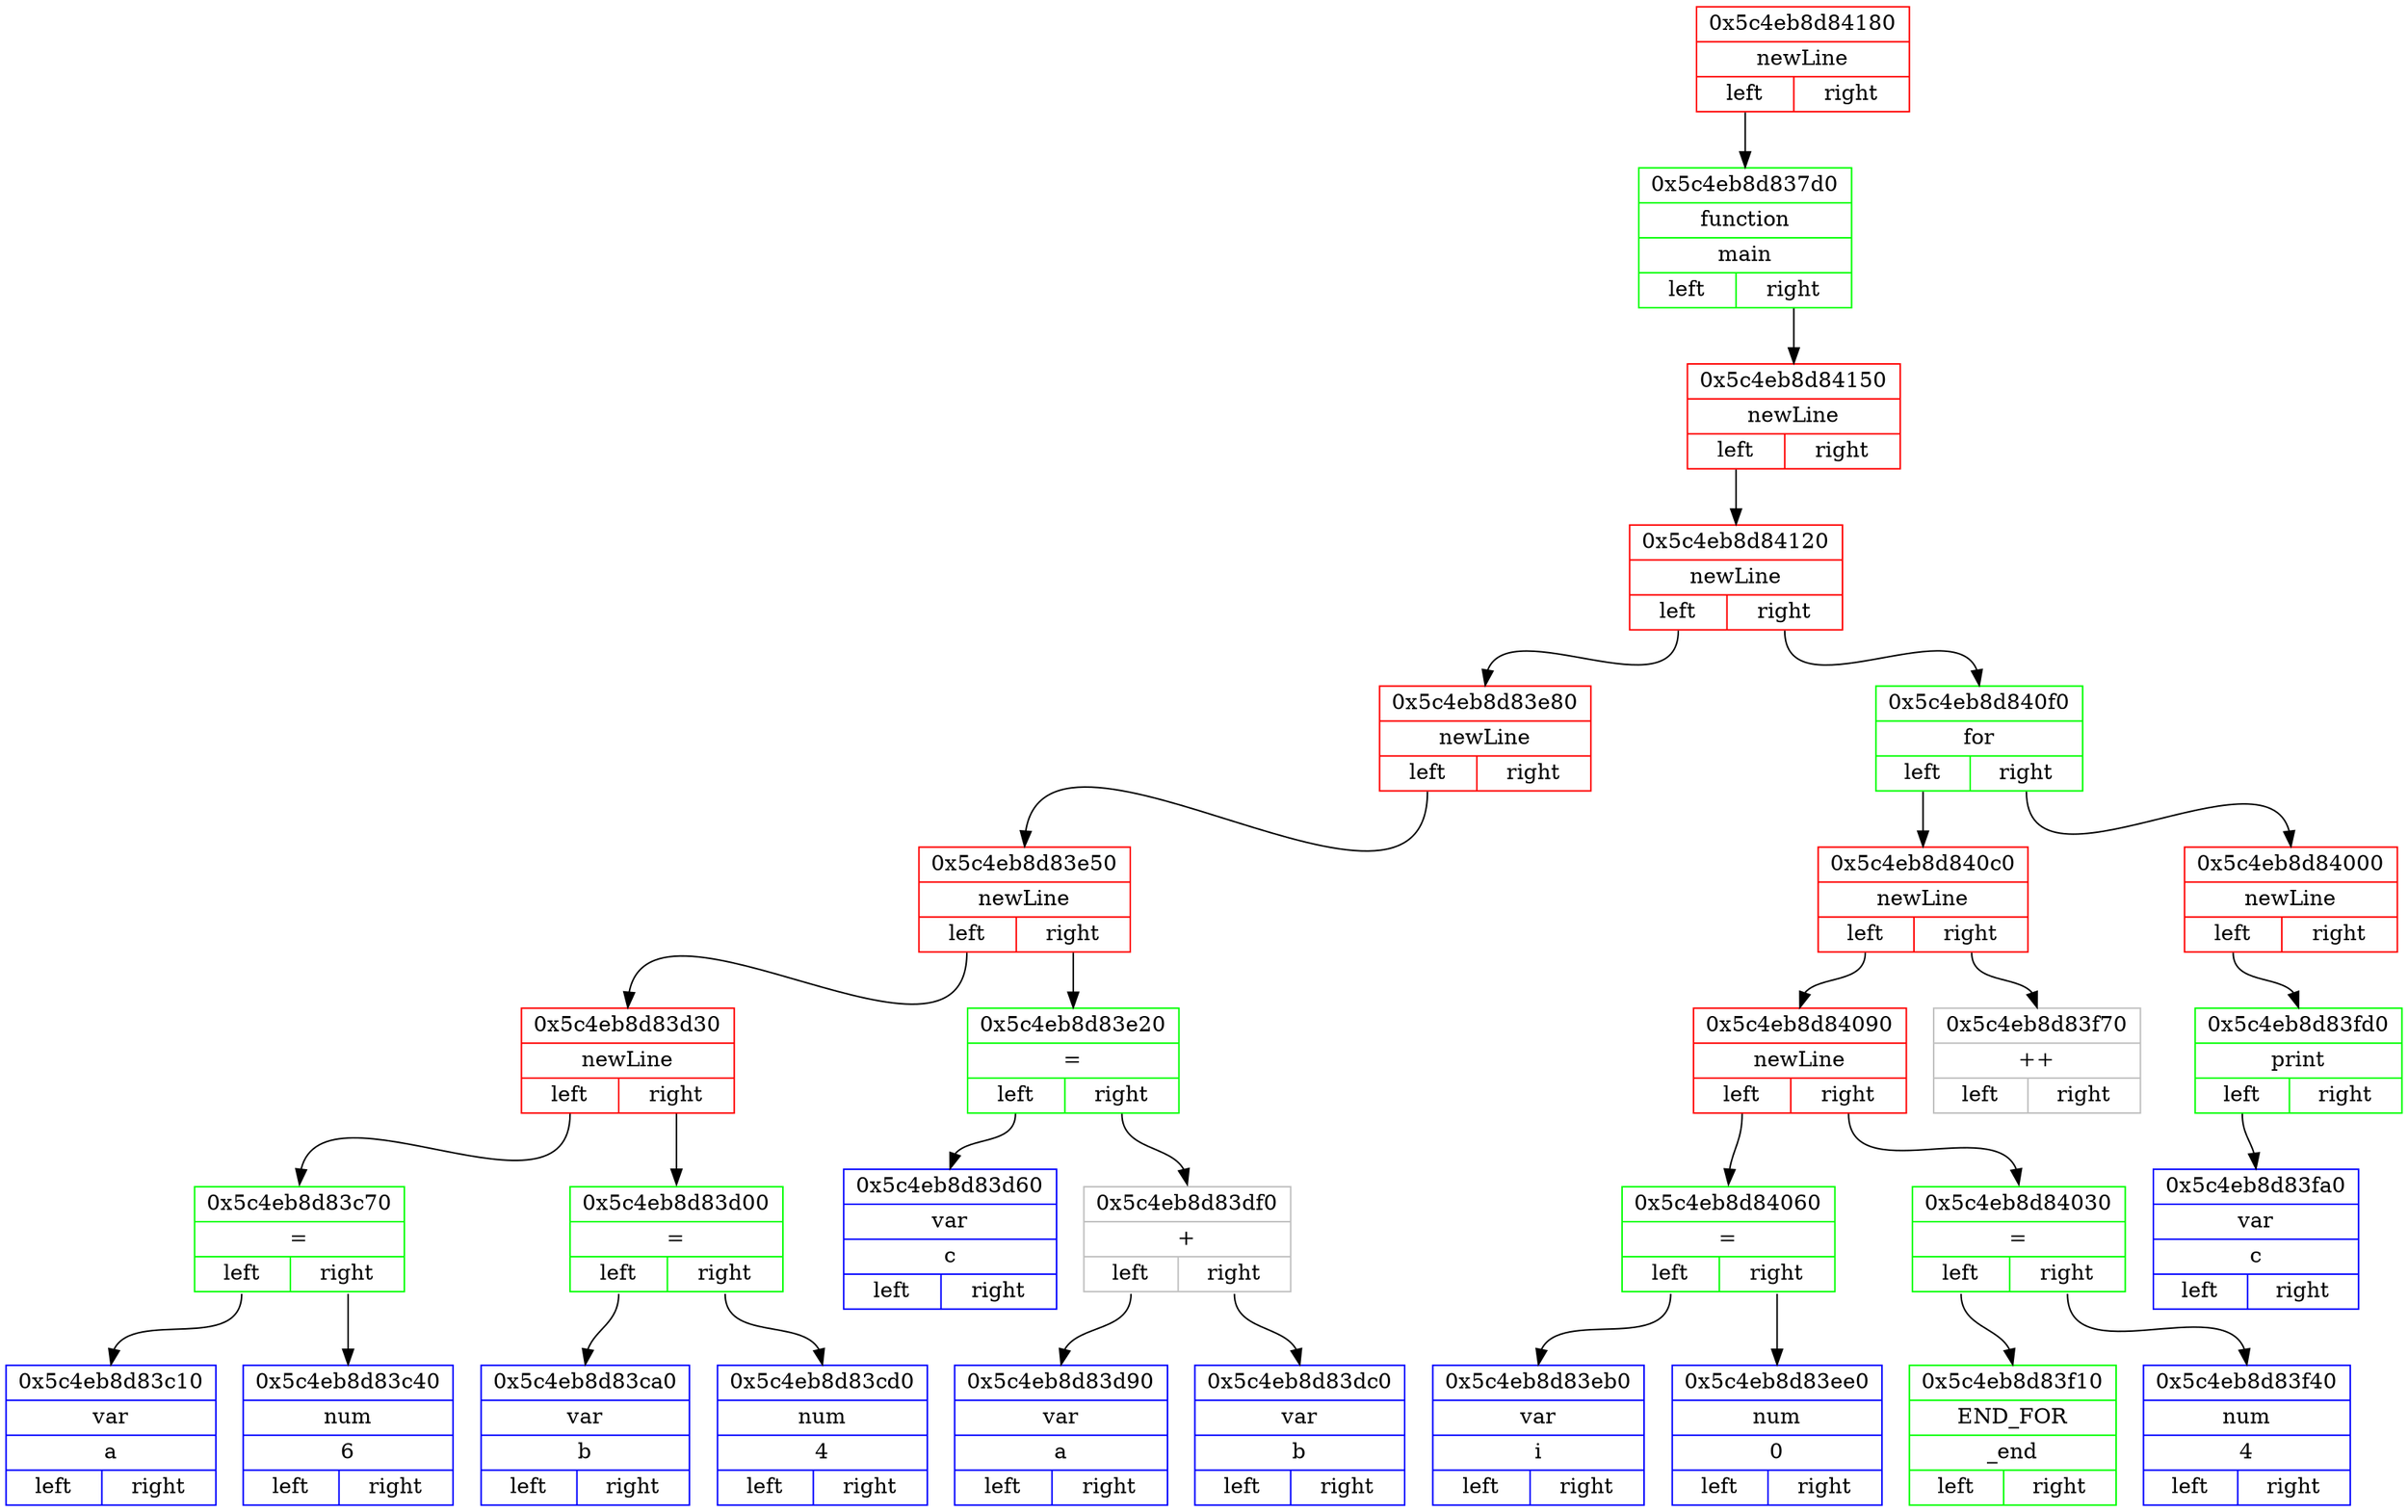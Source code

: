 digraph
{ 
rankdir=HR;

node0x5c4eb8d84180 [ shape=record, color = red rank = 1, label= "{ 0x5c4eb8d84180 | newLine |         {<n0x5c4eb8d84180_l> left | <n0x5c4eb8d84180_r> right}} " ];
node0x5c4eb8d837d0 [ shape=record, color = green rank = 2, label= "{ 0x5c4eb8d837d0 | function | main |         {<n0x5c4eb8d837d0_l> left | <n0x5c4eb8d837d0_r> right}} " ];
node0x5c4eb8d84150 [ shape=record, color = red rank = 3, label= "{ 0x5c4eb8d84150 | newLine |         {<n0x5c4eb8d84150_l> left | <n0x5c4eb8d84150_r> right}} " ];
node0x5c4eb8d84120 [ shape=record, color = red rank = 4, label= "{ 0x5c4eb8d84120 | newLine |         {<n0x5c4eb8d84120_l> left | <n0x5c4eb8d84120_r> right}} " ];
node0x5c4eb8d83e80 [ shape=record, color = red rank = 5, label= "{ 0x5c4eb8d83e80 | newLine |         {<n0x5c4eb8d83e80_l> left | <n0x5c4eb8d83e80_r> right}} " ];
node0x5c4eb8d83e50 [ shape=record, color = red rank = 6, label= "{ 0x5c4eb8d83e50 | newLine |         {<n0x5c4eb8d83e50_l> left | <n0x5c4eb8d83e50_r> right}} " ];
node0x5c4eb8d83d30 [ shape=record, color = red rank = 7, label= "{ 0x5c4eb8d83d30 | newLine |         {<n0x5c4eb8d83d30_l> left | <n0x5c4eb8d83d30_r> right}} " ];
node0x5c4eb8d83c70 [ shape=record, color = green rank = 8, label= "{ 0x5c4eb8d83c70 | = |         {<n0x5c4eb8d83c70_l> left | <n0x5c4eb8d83c70_r> right}} " ];
node0x5c4eb8d83c10 [ shape=record, color = blue rank = 9, label= "{ 0x5c4eb8d83c10 | var | a |         {<n0x5c4eb8d83c10_l> left | <n0x5c4eb8d83c10_r> right}} " ];
node0x5c4eb8d83c70:<n0x5c4eb8d83c70_l>:s -> node0x5c4eb8d83c10:n [ color = black; ]
node0x5c4eb8d83c40 [ shape=record, color = blue rank = 10, label= "{ 0x5c4eb8d83c40 | num | 6 |         {<n0x5c4eb8d83c40_l> left | <n0x5c4eb8d83c40_r> right}} " ];
node0x5c4eb8d83c70:<n0x5c4eb8d83c70_r>:s -> node0x5c4eb8d83c40:n [ color = black; ]
node0x5c4eb8d83d30:<n0x5c4eb8d83d30_l>:s -> node0x5c4eb8d83c70:n [ color = black; ]
node0x5c4eb8d83d00 [ shape=record, color = green rank = 9, label= "{ 0x5c4eb8d83d00 | = |         {<n0x5c4eb8d83d00_l> left | <n0x5c4eb8d83d00_r> right}} " ];
node0x5c4eb8d83ca0 [ shape=record, color = blue rank = 10, label= "{ 0x5c4eb8d83ca0 | var | b |         {<n0x5c4eb8d83ca0_l> left | <n0x5c4eb8d83ca0_r> right}} " ];
node0x5c4eb8d83d00:<n0x5c4eb8d83d00_l>:s -> node0x5c4eb8d83ca0:n [ color = black; ]
node0x5c4eb8d83cd0 [ shape=record, color = blue rank = 11, label= "{ 0x5c4eb8d83cd0 | num | 4 |         {<n0x5c4eb8d83cd0_l> left | <n0x5c4eb8d83cd0_r> right}} " ];
node0x5c4eb8d83d00:<n0x5c4eb8d83d00_r>:s -> node0x5c4eb8d83cd0:n [ color = black; ]
node0x5c4eb8d83d30:<n0x5c4eb8d83d30_r>:s -> node0x5c4eb8d83d00:n [ color = black; ]
node0x5c4eb8d83e50:<n0x5c4eb8d83e50_l>:s -> node0x5c4eb8d83d30:n [ color = black; ]
node0x5c4eb8d83e20 [ shape=record, color = green rank = 8, label= "{ 0x5c4eb8d83e20 | = |         {<n0x5c4eb8d83e20_l> left | <n0x5c4eb8d83e20_r> right}} " ];
node0x5c4eb8d83d60 [ shape=record, color = blue rank = 9, label= "{ 0x5c4eb8d83d60 | var | c |         {<n0x5c4eb8d83d60_l> left | <n0x5c4eb8d83d60_r> right}} " ];
node0x5c4eb8d83e20:<n0x5c4eb8d83e20_l>:s -> node0x5c4eb8d83d60:n [ color = black; ]
node0x5c4eb8d83df0 [ shape=record, color = grey rank = 10, label= "{ 0x5c4eb8d83df0 | + |         {<n0x5c4eb8d83df0_l> left | <n0x5c4eb8d83df0_r> right}} " ];
node0x5c4eb8d83d90 [ shape=record, color = blue rank = 11, label= "{ 0x5c4eb8d83d90 | var | a |         {<n0x5c4eb8d83d90_l> left | <n0x5c4eb8d83d90_r> right}} " ];
node0x5c4eb8d83df0:<n0x5c4eb8d83df0_l>:s -> node0x5c4eb8d83d90:n [ color = black; ]
node0x5c4eb8d83dc0 [ shape=record, color = blue rank = 12, label= "{ 0x5c4eb8d83dc0 | var | b |         {<n0x5c4eb8d83dc0_l> left | <n0x5c4eb8d83dc0_r> right}} " ];
node0x5c4eb8d83df0:<n0x5c4eb8d83df0_r>:s -> node0x5c4eb8d83dc0:n [ color = black; ]
node0x5c4eb8d83e20:<n0x5c4eb8d83e20_r>:s -> node0x5c4eb8d83df0:n [ color = black; ]
node0x5c4eb8d83e50:<n0x5c4eb8d83e50_r>:s -> node0x5c4eb8d83e20:n [ color = black; ]
node0x5c4eb8d83e80:<n0x5c4eb8d83e80_l>:s -> node0x5c4eb8d83e50:n [ color = black; ]
node0x5c4eb8d84120:<n0x5c4eb8d84120_l>:s -> node0x5c4eb8d83e80:n [ color = black; ]
node0x5c4eb8d840f0 [ shape=record, color = green rank = 6, label= "{ 0x5c4eb8d840f0 | for |         {<n0x5c4eb8d840f0_l> left | <n0x5c4eb8d840f0_r> right}} " ];
node0x5c4eb8d840c0 [ shape=record, color = red rank = 7, label= "{ 0x5c4eb8d840c0 | newLine |         {<n0x5c4eb8d840c0_l> left | <n0x5c4eb8d840c0_r> right}} " ];
node0x5c4eb8d84090 [ shape=record, color = red rank = 8, label= "{ 0x5c4eb8d84090 | newLine |         {<n0x5c4eb8d84090_l> left | <n0x5c4eb8d84090_r> right}} " ];
node0x5c4eb8d84060 [ shape=record, color = green rank = 9, label= "{ 0x5c4eb8d84060 | = |         {<n0x5c4eb8d84060_l> left | <n0x5c4eb8d84060_r> right}} " ];
node0x5c4eb8d83eb0 [ shape=record, color = blue rank = 10, label= "{ 0x5c4eb8d83eb0 | var | i |         {<n0x5c4eb8d83eb0_l> left | <n0x5c4eb8d83eb0_r> right}} " ];
node0x5c4eb8d84060:<n0x5c4eb8d84060_l>:s -> node0x5c4eb8d83eb0:n [ color = black; ]
node0x5c4eb8d83ee0 [ shape=record, color = blue rank = 11, label= "{ 0x5c4eb8d83ee0 | num | 0 |         {<n0x5c4eb8d83ee0_l> left | <n0x5c4eb8d83ee0_r> right}} " ];
node0x5c4eb8d84060:<n0x5c4eb8d84060_r>:s -> node0x5c4eb8d83ee0:n [ color = black; ]
node0x5c4eb8d84090:<n0x5c4eb8d84090_l>:s -> node0x5c4eb8d84060:n [ color = black; ]
node0x5c4eb8d84030 [ shape=record, color = green rank = 10, label= "{ 0x5c4eb8d84030 | = |         {<n0x5c4eb8d84030_l> left | <n0x5c4eb8d84030_r> right}} " ];
node0x5c4eb8d83f10 [ shape=record, color = green rank = 11, label= "{ 0x5c4eb8d83f10 | END_FOR | _end |         {<n0x5c4eb8d83f10_l> left | <n0x5c4eb8d83f10_r> right}} " ];
node0x5c4eb8d84030:<n0x5c4eb8d84030_l>:s -> node0x5c4eb8d83f10:n [ color = black; ]
node0x5c4eb8d83f40 [ shape=record, color = blue rank = 12, label= "{ 0x5c4eb8d83f40 | num | 4 |         {<n0x5c4eb8d83f40_l> left | <n0x5c4eb8d83f40_r> right}} " ];
node0x5c4eb8d84030:<n0x5c4eb8d84030_r>:s -> node0x5c4eb8d83f40:n [ color = black; ]
node0x5c4eb8d84090:<n0x5c4eb8d84090_r>:s -> node0x5c4eb8d84030:n [ color = black; ]
node0x5c4eb8d840c0:<n0x5c4eb8d840c0_l>:s -> node0x5c4eb8d84090:n [ color = black; ]
node0x5c4eb8d83f70 [ shape=record, color = grey rank = 9, label= "{ 0x5c4eb8d83f70 | ++ |         {<n0x5c4eb8d83f70_l> left | <n0x5c4eb8d83f70_r> right}} " ];
node0x5c4eb8d840c0:<n0x5c4eb8d840c0_r>:s -> node0x5c4eb8d83f70:n [ color = black; ]
node0x5c4eb8d840f0:<n0x5c4eb8d840f0_l>:s -> node0x5c4eb8d840c0:n [ color = black; ]
node0x5c4eb8d84000 [ shape=record, color = red rank = 8, label= "{ 0x5c4eb8d84000 | newLine |         {<n0x5c4eb8d84000_l> left | <n0x5c4eb8d84000_r> right}} " ];
node0x5c4eb8d83fd0 [ shape=record, color = green rank = 9, label= "{ 0x5c4eb8d83fd0 | print |         {<n0x5c4eb8d83fd0_l> left | <n0x5c4eb8d83fd0_r> right}} " ];
node0x5c4eb8d83fa0 [ shape=record, color = blue rank = 10, label= "{ 0x5c4eb8d83fa0 | var | c |         {<n0x5c4eb8d83fa0_l> left | <n0x5c4eb8d83fa0_r> right}} " ];
node0x5c4eb8d83fd0:<n0x5c4eb8d83fd0_l>:s -> node0x5c4eb8d83fa0:n [ color = black; ]
node0x5c4eb8d84000:<n0x5c4eb8d84000_l>:s -> node0x5c4eb8d83fd0:n [ color = black; ]
node0x5c4eb8d840f0:<n0x5c4eb8d840f0_r>:s -> node0x5c4eb8d84000:n [ color = black; ]
node0x5c4eb8d84120:<n0x5c4eb8d84120_r>:s -> node0x5c4eb8d840f0:n [ color = black; ]
node0x5c4eb8d84150:<n0x5c4eb8d84150_l>:s -> node0x5c4eb8d84120:n [ color = black; ]
node0x5c4eb8d837d0:<n0x5c4eb8d837d0_r>:s -> node0x5c4eb8d84150:n [ color = black; ]
node0x5c4eb8d84180:<n0x5c4eb8d84180_l>:s -> node0x5c4eb8d837d0:n [ color = black; ]
}
